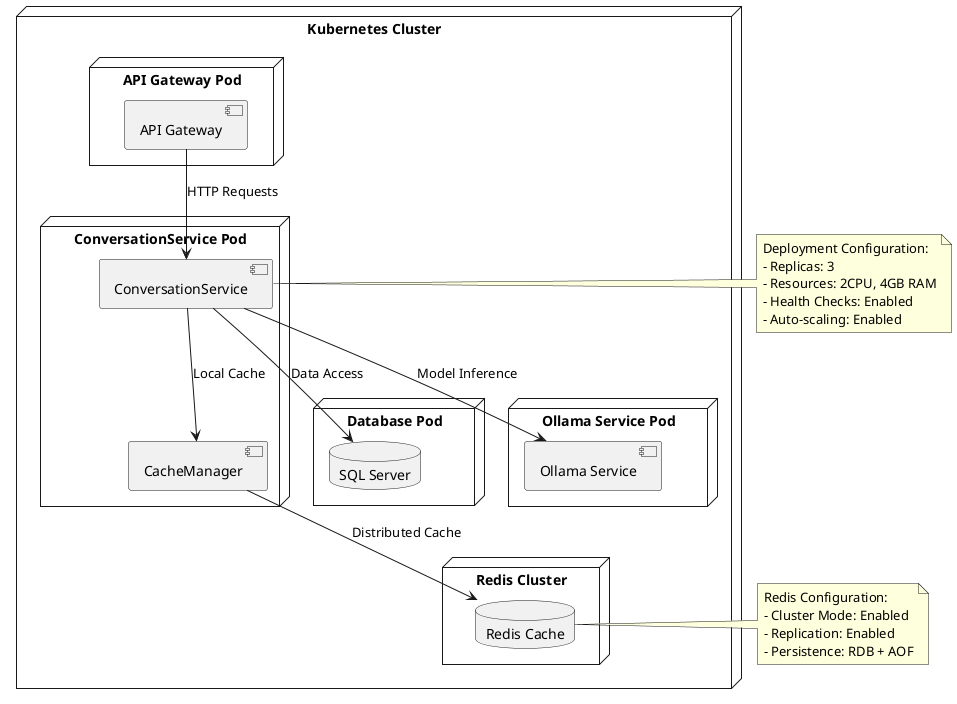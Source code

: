 @startuml Deployment Diagram

node "Kubernetes Cluster" {
  node "API Gateway Pod" {
    [API Gateway] as Gateway
  }
  
  node "ConversationService Pod" {
    [ConversationService] as Service
    [CacheManager] as Cache
  }
  
  node "Database Pod" {
    database "SQL Server" as SQL
  }
  
  node "Redis Cluster" {
    database "Redis Cache" as Redis
  }
  
  node "Ollama Service Pod" {
    [Ollama Service] as Ollama
  }
}

' Internal Communication
Service --> Cache : Local Cache
Cache --> Redis : Distributed Cache
Service --> SQL : Data Access
Service --> Ollama : Model Inference

' External Communication
Gateway --> Service : HTTP Requests

note right of Service
  Deployment Configuration:
  - Replicas: 3
  - Resources: 2CPU, 4GB RAM
  - Health Checks: Enabled
  - Auto-scaling: Enabled
end note

note right of Redis
  Redis Configuration:
  - Cluster Mode: Enabled
  - Replication: Enabled
  - Persistence: RDB + AOF
end note

@enduml 